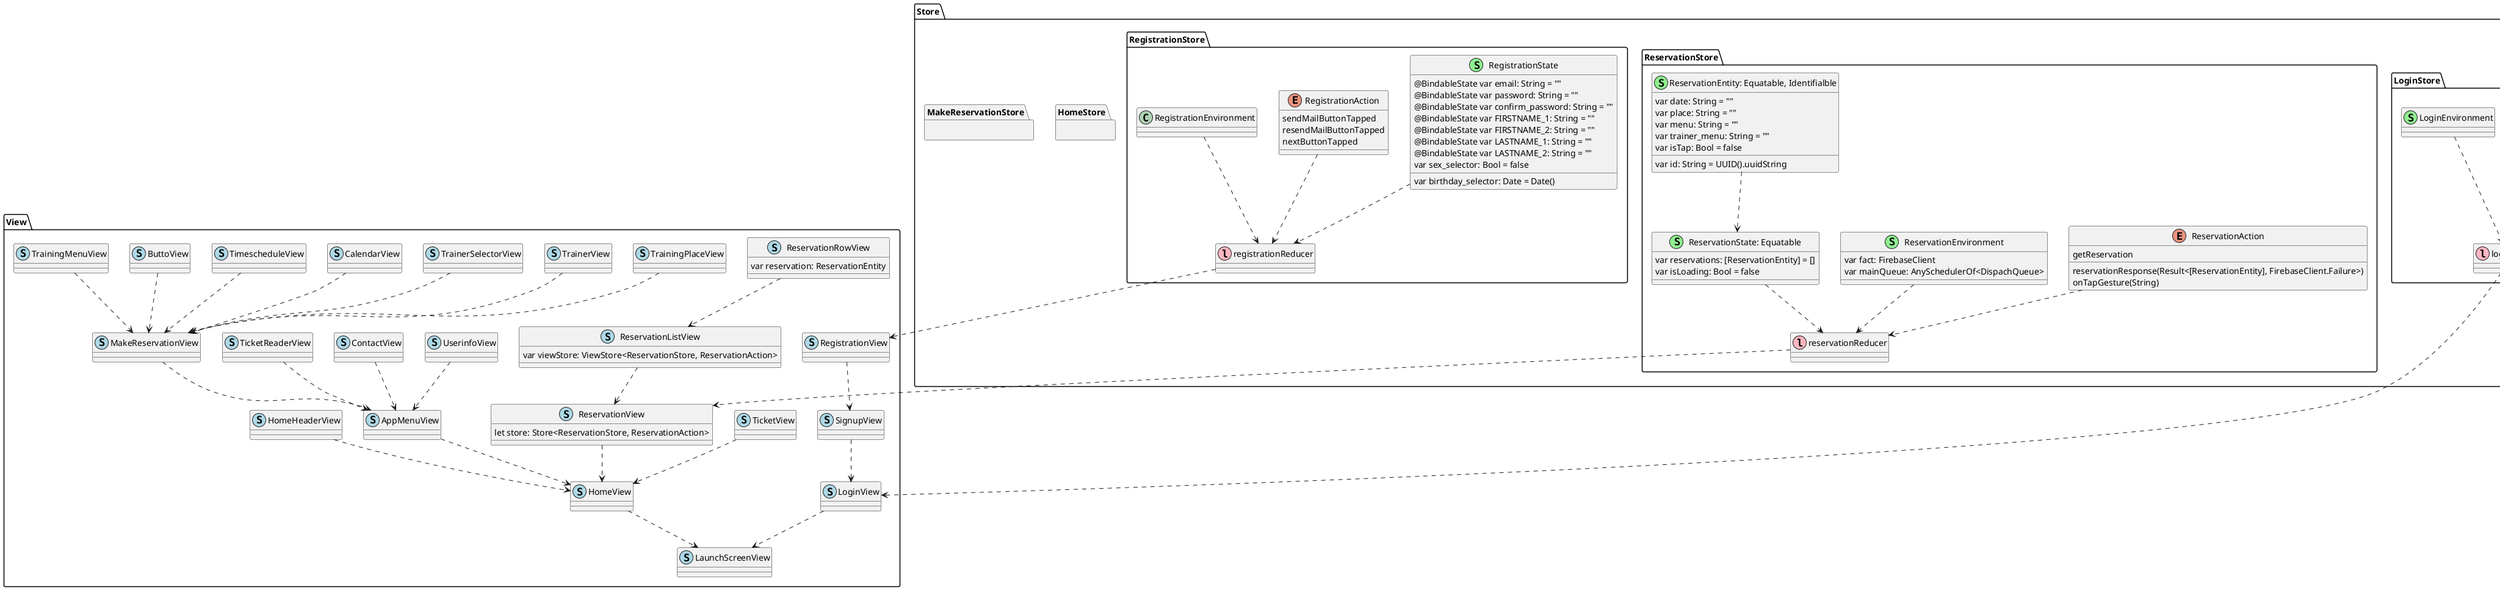 @startuml
package "View" {
    class "LaunchScreenView" as LaunchScreenView <<(S, lightblue)>> {}
    class "LoginView" as LoginView <<(S, lightblue)>> {}
    class "SignupView" as SignupView <<(S, lightblue)>> {}
    class "RegistrationView" as RegistrationView <<(S, lightblue)>> {}
    class "HomeView" as HomeView <<(S, lightblue)>> {}
    class "HomeHeaderView" as HomeHeaderView <<(S, lightblue)>> {

    }
    class "ReservationView" as ReservationView <<(S, lightblue)>> {
        let store: Store<ReservationStore, ReservationAction>
    }
    class "ReservationListView" as ReservationListView <<(S, lightblue)>> {
        var viewStore: ViewStore<ReservationStore, ReservationAction>
    }
    class "ReservationRowView" as ReservationRowView <<(S, lightblue)>> {
        var reservation: ReservationEntity
    }
    class "TicketView" as TicketView <<(S, lightblue)>> {}
    class "AppMenuView" as AppMenuView <<(S, lightblue)>> {}
    class "MakeReservationView" as MakeReservationView <<(S, lightblue)>> {}
    class "TrainingMenuView" as TrainingMenuView <<(S, lightblue)>> {}
    class "TrainingPlaceView" as TrainingPlaceView <<(S, lightblue)>> {}
    class "TrainerView" as TrainerView <<(S, lightblue)>> {}
    class "TrainerSelectorView" as TrainerSelectorView <<(S, lightblue)>> {}
    class "CalendarView" as CalendarView <<(S, lightblue)>> {}
    class "TimescheduleView" as TimescheduleView  <<(S, lightblue)>> {}
    class "ButtoView" as  ButtonView  <<(S, lightblue)>> {}
    class "UserinfoView" as UserinfoView <<(S, lightblue)>> {}
    class "ContactView" as ContactView <<(S, lightblue)>> {}
    class "TicketReaderView" as TicketReaderView <<(S, lightblue)>> {}

}

package "Store" {
    package "ReservationStore" {
        class "ReservationEntity: Equatable, Identifialble" as ReservationEntity <<(S, lightgreen)>> {
            var id: String = UUID().uuidString
            var date: String = ""
            var place: String = ""
            var menu: String = ""
            var trainer_menu: String = ""
            var isTap: Bool = false
        }

        class "ReservationState: Equatable" as ReservationState <<(S, lightgreen)>> {
            var reservations: [ReservationEntity] = []
            var isLoading: Bool = false
        }

        enum "ReservationAction" as ReservationAction {
            getReservation
            reservationResponse(Result<[ReservationEntity], FirebaseClient.Failure>)
            onTapGesture(String)
        }

        class "ReservationEnvironment" as ReservationEnvironment <<(S, lightgreen)>> {
            var fact: FirebaseClient
            var mainQueue: AnySchedulerOf<DispachQueue>
        }

        class "reservationReducer" as reservationReducer <<(l, LightPink)>> {

        }
    }

    package "HomeStore" {

    }

    package "MakeReservationStore" {

    }

    package "LoginStore" {

        class "LoginState" as LoginState <<(S, lightgreen)>>{
            @BindableState var email: String = ""
            @BindableState var password: String = ""
        }

        enum "LoginAction" as LoginAction {
            loginButtonTapped
            registrationButtonTapped
        }

        class "LoginEnvironment" as LoginEnvironment <<(S, lightgreen)>> {}

        class "loginReducer" as loginReducer <<(l, LightPink)>>{}
    }

    package "RegistrationStore" {
        class "RegistrationState" as RegistrationState <<(S, lightgreen)>> {
            @BindableState var email: String = ""
            @BindableState var password: String = ""
            @BindableState var confirm_password: String = ""
            @BindableState var FIRSTNAME_1: String = ""
            @BindableState var FIRSTNAME_2: String = ""
            @BindableState var LASTNAME_1: String = ""
            @BindableState var LASTNAME_2: String = ""
            var sex_selector: Bool = false
            var birthday_selector: Date = Date()
        }

        enum "RegistrationAction" as RegistrationAction {
            sendMailButtonTapped
            resendMailButtonTapped
            nextButtonTapped
        }

        class "RegistrationEnvironment" as RegistrationEnvironment {}

        class "registrationReducer" as registrationReducer <<(l, LightPink)>> {}


    }
}
'store ReservationStore
reservationReducer ..> ReservationView
ReservationState ..> reservationReducer
ReservationEnvironment ..> reservationReducer
ReservationAction ..> reservationReducer
ReservationEntity ..> ReservationState

'store LoginStore
loginReducer ..> LoginView
LoginState ..> loginReducer
LoginEnvironment ..> loginReducer
LoginAction ..> loginReducer

'store RegistrationStore
registrationReducer ..> RegistrationView
RegistrationState ..> registrationReducer
RegistrationAction ..> registrationReducer
RegistrationEnvironment ..> registrationReducer

'view
LoginView ..> LaunchScreenView
HomeView ..> LaunchScreenView
SignupView ..> LoginView
RegistrationView ..> SignupView
HomeHeaderView ..> HomeView
ReservationView ..> HomeView
TicketView ..> HomeView
AppMenuView ..> HomeView
MakeReservationView ..> AppMenuView
UserinfoView ..> AppMenuView
ContactView ..> AppMenuView
TicketReaderView ..> AppMenuView
ReservationListView ..> ReservationView
ReservationRowView ..> ReservationListView
TrainingMenuView ..> MakeReservationView
TrainingPlaceView ..> MakeReservationView
TrainerSelectorView ..> MakeReservationView
TrainerView ..> MakeReservationView
CalendarView ..> MakeReservationView
TimescheduleView ..> MakeReservationView
ButtonView ..> MakeReservationView


@enduml